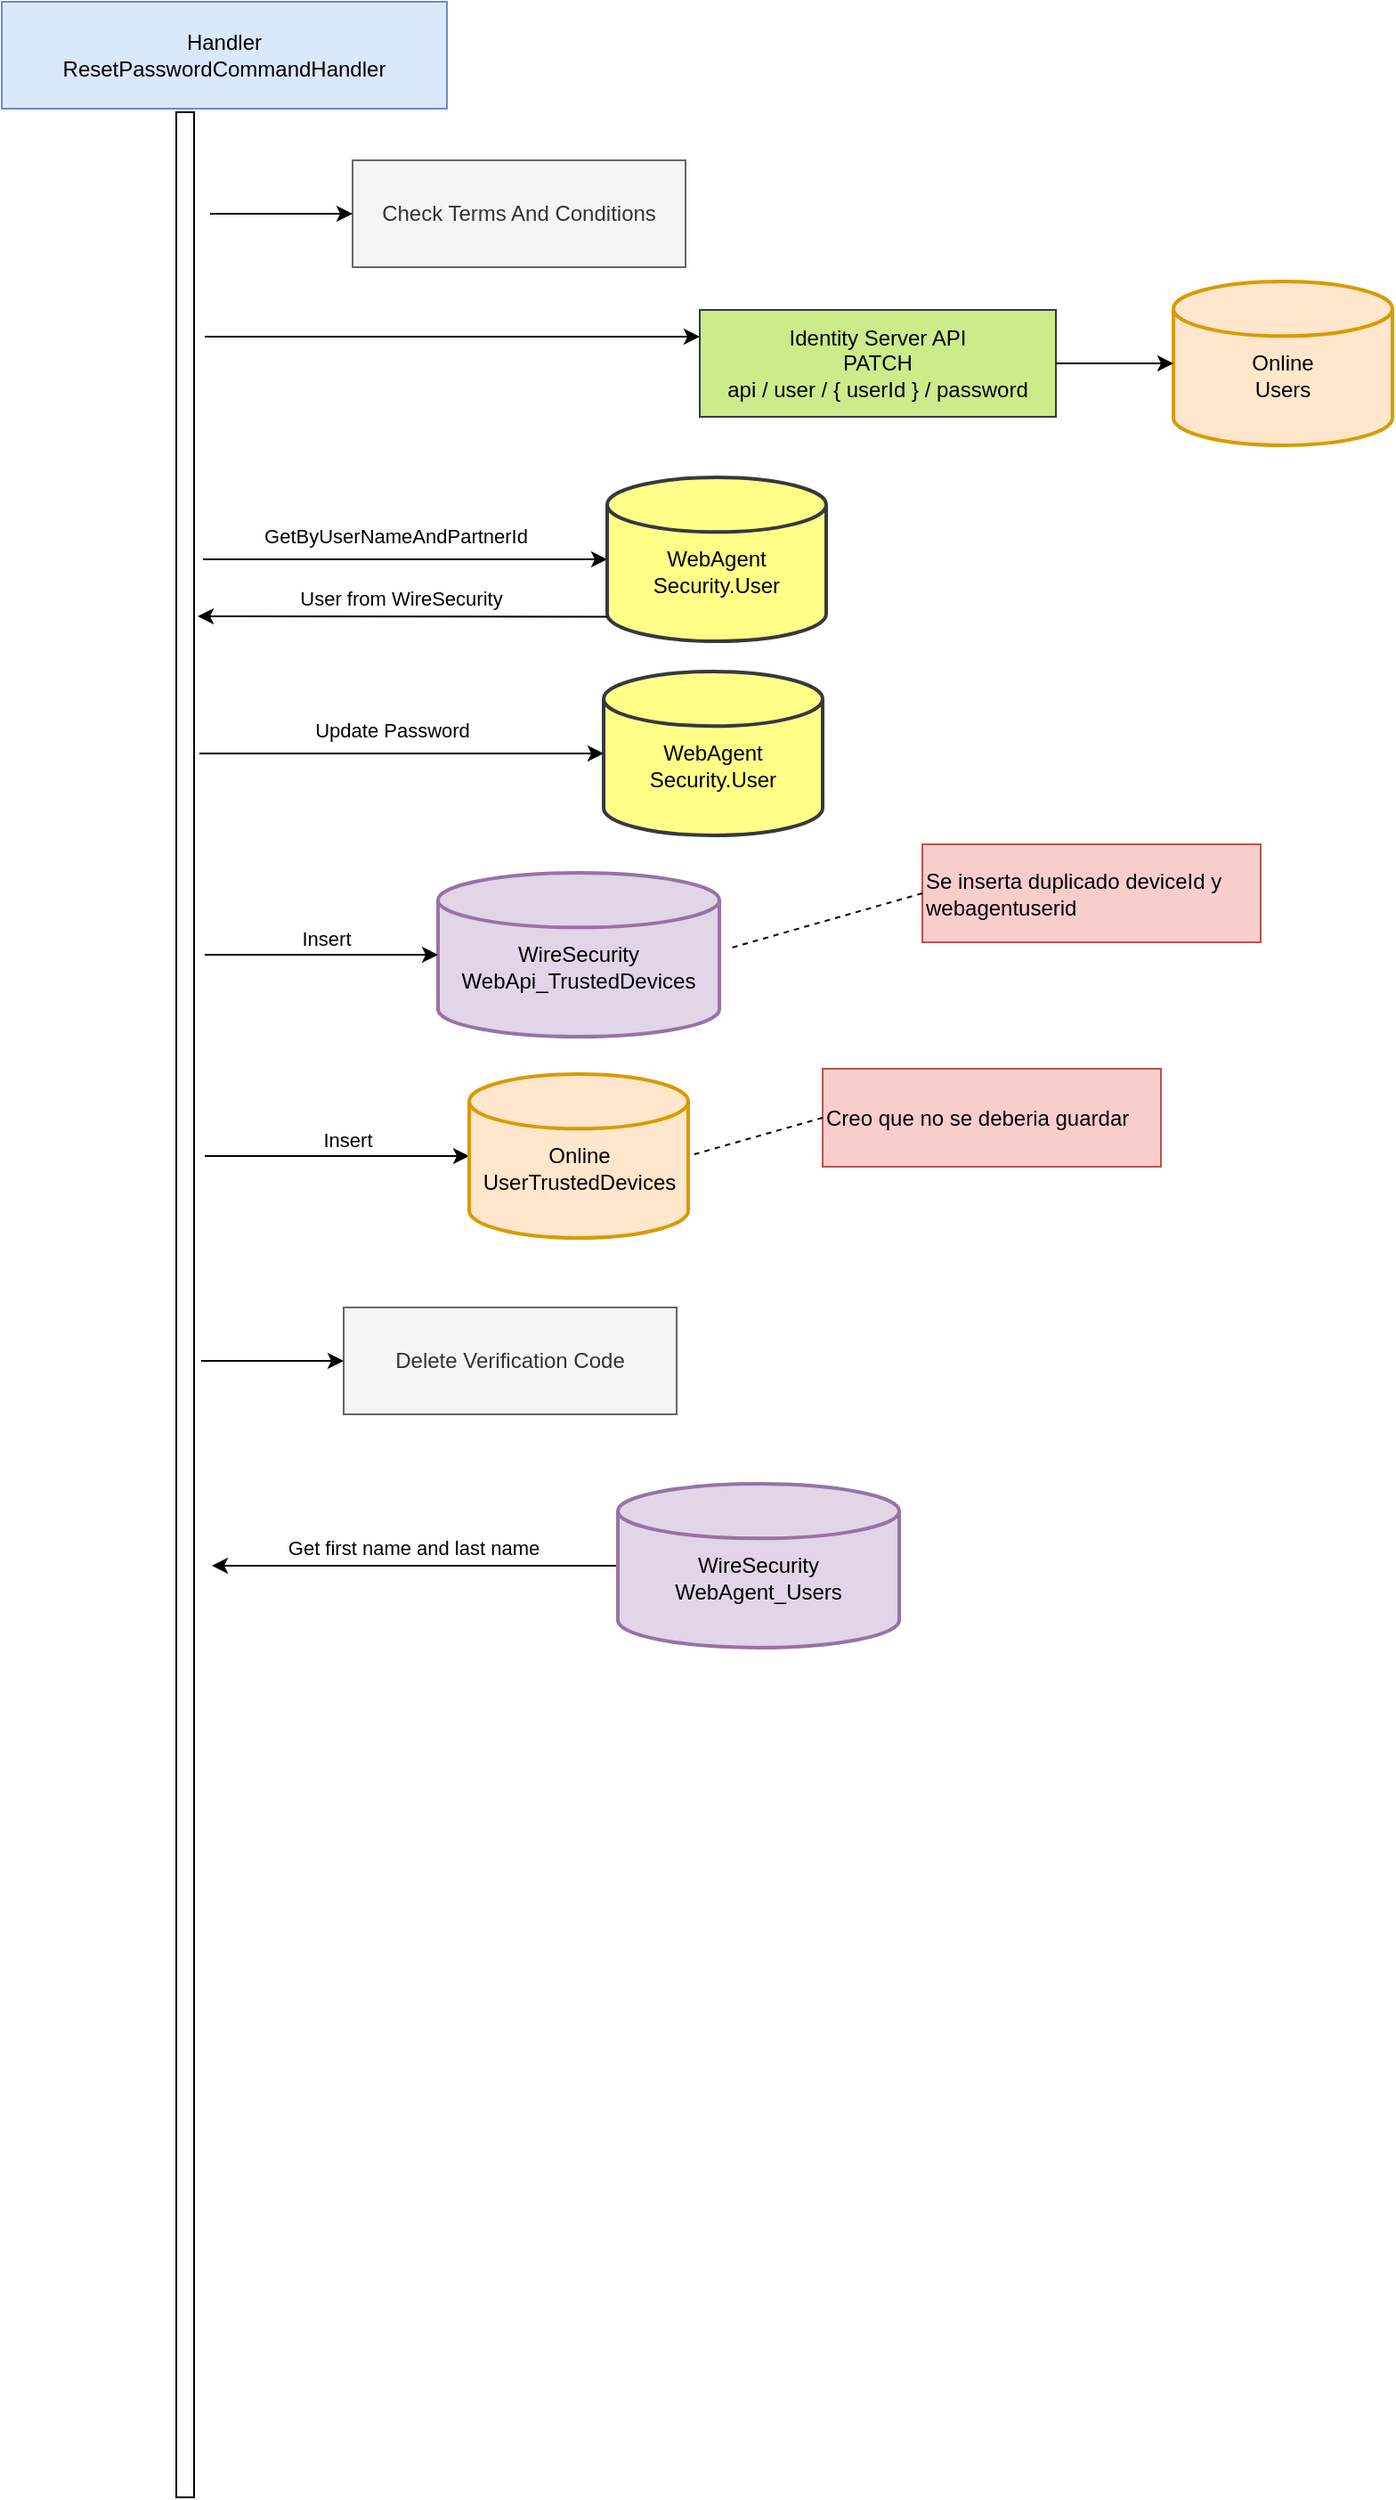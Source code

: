 <mxfile version="21.1.8" type="github">
  <diagram name="Page-1" id="efa7a0a1-bf9b-a30e-e6df-94a7791c09e9">
    <mxGraphModel dx="2074" dy="2356" grid="0" gridSize="10" guides="1" tooltips="1" connect="1" arrows="1" fold="1" page="0" pageScale="1" pageWidth="826" pageHeight="1169" background="none" math="0" shadow="0">
      <root>
        <mxCell id="0" />
        <mxCell id="1" parent="0" />
        <mxCell id="MUhubDVM9BwMi47_hHYt-124" value="&lt;font color=&quot;#000000&quot;&gt;Handler&lt;br&gt;ResetPasswordCommandHandler&lt;br&gt;&lt;/font&gt;" style="rounded=0;whiteSpace=wrap;html=1;fillColor=#dae8fc;strokeColor=#6c8ebf;" parent="1" vertex="1">
          <mxGeometry x="-331" y="-1376" width="250" height="60" as="geometry" />
        </mxCell>
        <mxCell id="MUhubDVM9BwMi47_hHYt-125" value="" style="html=1;points=[];perimeter=orthogonalPerimeter;outlineConnect=0;targetShapes=umlLifeline;portConstraint=eastwest;newEdgeStyle={&quot;edgeStyle&quot;:&quot;elbowEdgeStyle&quot;,&quot;elbow&quot;:&quot;vertical&quot;,&quot;curved&quot;:0,&quot;rounded&quot;:0};" parent="1" vertex="1">
          <mxGeometry x="-233" y="-1314" width="10" height="1339" as="geometry" />
        </mxCell>
        <mxCell id="MUhubDVM9BwMi47_hHYt-151" value="Check Terms And Conditions&lt;font color=&quot;#000000&quot;&gt;&lt;br&gt;&lt;/font&gt;" style="rounded=0;whiteSpace=wrap;html=1;fillColor=#f5f5f5;strokeColor=#666666;fontColor=#333333;" parent="1" vertex="1">
          <mxGeometry x="-134" y="-1287" width="187" height="60" as="geometry" />
        </mxCell>
        <mxCell id="MUhubDVM9BwMi47_hHYt-152" value="" style="endArrow=classic;html=1;rounded=0;entryX=0;entryY=0.5;entryDx=0;entryDy=0;" parent="1" target="MUhubDVM9BwMi47_hHYt-151" edge="1">
          <mxGeometry width="50" height="50" relative="1" as="geometry">
            <mxPoint x="-214" y="-1257" as="sourcePoint" />
            <mxPoint x="-139" y="-1257.5" as="targetPoint" />
          </mxGeometry>
        </mxCell>
        <mxCell id="GXsfGiWjAlLI91sxxzYW-1" value="&lt;font color=&quot;#000000&quot;&gt;Identity Server API&lt;br&gt;PATCH&lt;br&gt;api / user / { userId } / password&lt;/font&gt;" style="rounded=0;whiteSpace=wrap;html=1;fillColor=#cdeb8b;strokeColor=#36393d;" vertex="1" parent="1">
          <mxGeometry x="61" y="-1203" width="200" height="60" as="geometry" />
        </mxCell>
        <mxCell id="GXsfGiWjAlLI91sxxzYW-2" value="" style="endArrow=classic;html=1;rounded=0;entryX=0;entryY=0.25;entryDx=0;entryDy=0;" edge="1" parent="1" target="GXsfGiWjAlLI91sxxzYW-1">
          <mxGeometry width="50" height="50" relative="1" as="geometry">
            <mxPoint x="-217" y="-1188" as="sourcePoint" />
            <mxPoint x="105" y="-1112" as="targetPoint" />
          </mxGeometry>
        </mxCell>
        <mxCell id="GXsfGiWjAlLI91sxxzYW-7" value="&lt;br&gt;Online&lt;br&gt;Users" style="strokeWidth=2;html=1;shape=mxgraph.flowchart.database;whiteSpace=wrap;fillColor=#ffe6cc;strokeColor=#d79b00;" vertex="1" parent="1">
          <mxGeometry x="327" y="-1219" width="123" height="92" as="geometry" />
        </mxCell>
        <mxCell id="GXsfGiWjAlLI91sxxzYW-8" value="" style="endArrow=classic;html=1;rounded=0;entryX=0;entryY=0.5;entryDx=0;entryDy=0;entryPerimeter=0;exitX=1;exitY=0.5;exitDx=0;exitDy=0;" edge="1" parent="1" target="GXsfGiWjAlLI91sxxzYW-7">
          <mxGeometry width="50" height="50" relative="1" as="geometry">
            <mxPoint x="261" y="-1173" as="sourcePoint" />
            <mxPoint x="126" y="-1302" as="targetPoint" />
          </mxGeometry>
        </mxCell>
        <mxCell id="GXsfGiWjAlLI91sxxzYW-9" value="&lt;br&gt;WebAgent&lt;br&gt;Security.User" style="strokeWidth=2;html=1;shape=mxgraph.flowchart.database;whiteSpace=wrap;fillColor=#ffff88;strokeColor=#36393d;" vertex="1" parent="1">
          <mxGeometry x="9" y="-1109" width="123" height="92" as="geometry" />
        </mxCell>
        <mxCell id="GXsfGiWjAlLI91sxxzYW-10" value="" style="endArrow=classic;html=1;rounded=0;entryX=0;entryY=0.5;entryDx=0;entryDy=0;entryPerimeter=0;" edge="1" parent="1" target="GXsfGiWjAlLI91sxxzYW-9">
          <mxGeometry width="50" height="50" relative="1" as="geometry">
            <mxPoint x="-218" y="-1063" as="sourcePoint" />
            <mxPoint x="-53" y="-1066" as="targetPoint" />
          </mxGeometry>
        </mxCell>
        <mxCell id="GXsfGiWjAlLI91sxxzYW-11" value="GetByUserNameAndPartnerId" style="edgeLabel;html=1;align=center;verticalAlign=middle;resizable=0;points=[];" vertex="1" connectable="0" parent="GXsfGiWjAlLI91sxxzYW-10">
          <mxGeometry x="0.233" relative="1" as="geometry">
            <mxPoint x="-32" y="-13" as="offset" />
          </mxGeometry>
        </mxCell>
        <mxCell id="GXsfGiWjAlLI91sxxzYW-12" value="" style="endArrow=classic;html=1;rounded=0;exitX=0;exitY=0.85;exitDx=0;exitDy=0;exitPerimeter=0;" edge="1" parent="1" source="GXsfGiWjAlLI91sxxzYW-9">
          <mxGeometry width="50" height="50" relative="1" as="geometry">
            <mxPoint x="15" y="-1176" as="sourcePoint" />
            <mxPoint x="-221" y="-1031" as="targetPoint" />
          </mxGeometry>
        </mxCell>
        <mxCell id="GXsfGiWjAlLI91sxxzYW-13" value="User from WireSecurity" style="edgeLabel;html=1;align=center;verticalAlign=middle;resizable=0;points=[];" vertex="1" connectable="0" parent="GXsfGiWjAlLI91sxxzYW-12">
          <mxGeometry x="0.422" y="1" relative="1" as="geometry">
            <mxPoint x="47" y="-11" as="offset" />
          </mxGeometry>
        </mxCell>
        <mxCell id="GXsfGiWjAlLI91sxxzYW-14" value="&lt;br&gt;WebAgent&lt;br&gt;Security.User" style="strokeWidth=2;html=1;shape=mxgraph.flowchart.database;whiteSpace=wrap;fillColor=#ffff88;strokeColor=#36393d;" vertex="1" parent="1">
          <mxGeometry x="7" y="-1000" width="123" height="92" as="geometry" />
        </mxCell>
        <mxCell id="GXsfGiWjAlLI91sxxzYW-15" value="" style="endArrow=classic;html=1;rounded=0;entryX=0;entryY=0.5;entryDx=0;entryDy=0;entryPerimeter=0;" edge="1" parent="1" target="GXsfGiWjAlLI91sxxzYW-14">
          <mxGeometry width="50" height="50" relative="1" as="geometry">
            <mxPoint x="-220" y="-954" as="sourcePoint" />
            <mxPoint x="-55" y="-957" as="targetPoint" />
          </mxGeometry>
        </mxCell>
        <mxCell id="GXsfGiWjAlLI91sxxzYW-16" value="Update Password" style="edgeLabel;html=1;align=center;verticalAlign=middle;resizable=0;points=[];" vertex="1" connectable="0" parent="GXsfGiWjAlLI91sxxzYW-15">
          <mxGeometry x="0.233" relative="1" as="geometry">
            <mxPoint x="-32" y="-13" as="offset" />
          </mxGeometry>
        </mxCell>
        <mxCell id="GXsfGiWjAlLI91sxxzYW-20" value="&lt;br&gt;WireSecurity&lt;br&gt;WebApi_TrustedDevices" style="strokeWidth=2;html=1;shape=mxgraph.flowchart.database;whiteSpace=wrap;fillColor=#e1d5e7;strokeColor=#9673a6;" vertex="1" parent="1">
          <mxGeometry x="-86" y="-887" width="158" height="92" as="geometry" />
        </mxCell>
        <mxCell id="GXsfGiWjAlLI91sxxzYW-21" value="" style="endArrow=classic;html=1;rounded=0;entryX=0;entryY=0.5;entryDx=0;entryDy=0;entryPerimeter=0;" edge="1" parent="1" target="GXsfGiWjAlLI91sxxzYW-20">
          <mxGeometry width="50" height="50" relative="1" as="geometry">
            <mxPoint x="-217" y="-841" as="sourcePoint" />
            <mxPoint x="9" y="-984" as="targetPoint" />
          </mxGeometry>
        </mxCell>
        <mxCell id="GXsfGiWjAlLI91sxxzYW-22" value="Insert" style="edgeLabel;html=1;align=center;verticalAlign=middle;resizable=0;points=[];" vertex="1" connectable="0" parent="GXsfGiWjAlLI91sxxzYW-21">
          <mxGeometry x="0.374" y="-3" relative="1" as="geometry">
            <mxPoint x="-22" y="-12" as="offset" />
          </mxGeometry>
        </mxCell>
        <mxCell id="GXsfGiWjAlLI91sxxzYW-23" value="Se inserta duplicado deviceId y webagentuserid" style="text;html=1;strokeColor=#b85450;fillColor=#f8cecc;align=left;verticalAlign=middle;whiteSpace=wrap;rounded=0;" vertex="1" parent="1">
          <mxGeometry x="186" y="-903" width="190" height="55" as="geometry" />
        </mxCell>
        <mxCell id="GXsfGiWjAlLI91sxxzYW-24" value="" style="endArrow=none;dashed=1;html=1;rounded=0;exitX=0;exitY=0.5;exitDx=0;exitDy=0;" edge="1" parent="1" source="GXsfGiWjAlLI91sxxzYW-23">
          <mxGeometry width="50" height="50" relative="1" as="geometry">
            <mxPoint x="110" y="-1008" as="sourcePoint" />
            <mxPoint x="79" y="-845" as="targetPoint" />
          </mxGeometry>
        </mxCell>
        <mxCell id="GXsfGiWjAlLI91sxxzYW-25" value="Delete Verification Code&lt;font color=&quot;#000000&quot;&gt;&lt;br&gt;&lt;/font&gt;" style="rounded=0;whiteSpace=wrap;html=1;fillColor=#f5f5f5;strokeColor=#666666;fontColor=#333333;" vertex="1" parent="1">
          <mxGeometry x="-139" y="-643" width="187" height="60" as="geometry" />
        </mxCell>
        <mxCell id="GXsfGiWjAlLI91sxxzYW-26" value="" style="endArrow=classic;html=1;rounded=0;entryX=0;entryY=0.5;entryDx=0;entryDy=0;" edge="1" parent="1" target="GXsfGiWjAlLI91sxxzYW-25">
          <mxGeometry width="50" height="50" relative="1" as="geometry">
            <mxPoint x="-219" y="-613" as="sourcePoint" />
            <mxPoint x="-144" y="-613.5" as="targetPoint" />
          </mxGeometry>
        </mxCell>
        <mxCell id="GXsfGiWjAlLI91sxxzYW-30" value="" style="endArrow=classic;html=1;rounded=0;exitX=0;exitY=0.5;exitDx=0;exitDy=0;exitPerimeter=0;" edge="1" parent="1" source="GXsfGiWjAlLI91sxxzYW-32">
          <mxGeometry width="50" height="50" relative="1" as="geometry">
            <mxPoint x="17" y="-497.8" as="sourcePoint" />
            <mxPoint x="-213" y="-498" as="targetPoint" />
          </mxGeometry>
        </mxCell>
        <mxCell id="GXsfGiWjAlLI91sxxzYW-31" value="Get first name and last name" style="edgeLabel;html=1;align=center;verticalAlign=middle;resizable=0;points=[];" vertex="1" connectable="0" parent="GXsfGiWjAlLI91sxxzYW-30">
          <mxGeometry x="0.422" y="1" relative="1" as="geometry">
            <mxPoint x="47" y="-11" as="offset" />
          </mxGeometry>
        </mxCell>
        <mxCell id="GXsfGiWjAlLI91sxxzYW-32" value="&lt;br&gt;WireSecurity&lt;br&gt;WebAgent_Users" style="strokeWidth=2;html=1;shape=mxgraph.flowchart.database;whiteSpace=wrap;fillColor=#e1d5e7;strokeColor=#9673a6;" vertex="1" parent="1">
          <mxGeometry x="15" y="-544" width="158" height="92" as="geometry" />
        </mxCell>
        <mxCell id="GXsfGiWjAlLI91sxxzYW-34" value="" style="endArrow=classic;html=1;rounded=0;entryX=0;entryY=0.5;entryDx=0;entryDy=0;entryPerimeter=0;" edge="1" parent="1" target="GXsfGiWjAlLI91sxxzYW-38">
          <mxGeometry width="50" height="50" relative="1" as="geometry">
            <mxPoint x="-217" y="-728" as="sourcePoint" />
            <mxPoint x="-88" y="-726" as="targetPoint" />
          </mxGeometry>
        </mxCell>
        <mxCell id="GXsfGiWjAlLI91sxxzYW-35" value="Insert" style="edgeLabel;html=1;align=center;verticalAlign=middle;resizable=0;points=[];" vertex="1" connectable="0" parent="GXsfGiWjAlLI91sxxzYW-34">
          <mxGeometry x="0.374" y="-3" relative="1" as="geometry">
            <mxPoint x="-22" y="-12" as="offset" />
          </mxGeometry>
        </mxCell>
        <mxCell id="GXsfGiWjAlLI91sxxzYW-36" value="Creo que no se deberia guardar" style="text;html=1;strokeColor=#b85450;fillColor=#f8cecc;align=left;verticalAlign=middle;whiteSpace=wrap;rounded=0;" vertex="1" parent="1">
          <mxGeometry x="130" y="-777" width="190" height="55" as="geometry" />
        </mxCell>
        <mxCell id="GXsfGiWjAlLI91sxxzYW-37" value="" style="endArrow=none;dashed=1;html=1;rounded=0;exitX=0;exitY=0.5;exitDx=0;exitDy=0;entryX=1;entryY=0.5;entryDx=0;entryDy=0;entryPerimeter=0;" edge="1" parent="1" source="GXsfGiWjAlLI91sxxzYW-36" target="GXsfGiWjAlLI91sxxzYW-38">
          <mxGeometry width="50" height="50" relative="1" as="geometry">
            <mxPoint x="108" y="-893" as="sourcePoint" />
            <mxPoint x="77" y="-730" as="targetPoint" />
          </mxGeometry>
        </mxCell>
        <mxCell id="GXsfGiWjAlLI91sxxzYW-38" value="&lt;br&gt;Online&lt;br&gt;UserTrustedDevices" style="strokeWidth=2;html=1;shape=mxgraph.flowchart.database;whiteSpace=wrap;fillColor=#ffe6cc;strokeColor=#d79b00;" vertex="1" parent="1">
          <mxGeometry x="-68.5" y="-774" width="123" height="92" as="geometry" />
        </mxCell>
      </root>
    </mxGraphModel>
  </diagram>
</mxfile>
